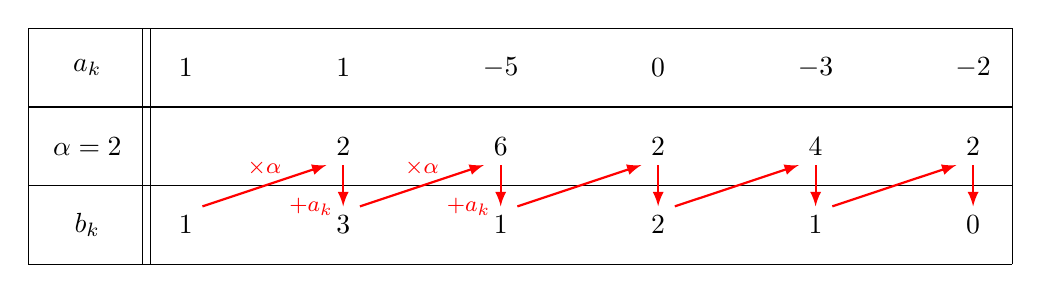 \begin{tikzpicture}[scale=1]


% Coeff de P : a_k
\node at (1,3) {$1$};
\node at (3,3) {$1$};
\node at (5,3) {$-5$};
\node at (7,3) {$0$};
\node at (9,3) {$-3$};
\node at (11,3) {$-2$};

% Fois alpha
\node (C2) at (3,2) {$2$};
\node (C3) at (5,2) {$6$};
\node (C4) at (7,2) {$2$};
\node (C5) at (9,2) {$4$};
\node (C6) at (11,2) {$2$};

% Coeff b_k
\node(B1)  at (1,1) {$1$};
\node (B2) at (3,1) {$3$};
\node (B3) at (5,1) {$1$};
\node (B4) at (7,1) {$2$};
\node (B5) at (9,1) {$1$};
\node (B6) at (11,1) {$0$};

\draw (-1,0.5)--(11.5,0.5);
\draw (-1,1.5)--(11.5,1.5);
\draw (-1,2.5)--(11.5,2.5);
\draw (-1,3.5)--(11.5,3.5);
\draw (11.5,0.5)--(11.5,3.5);
\draw (0.45,0.5)--(0.45,3.5);
\draw (0.55,0.5)--(0.55,3.5);
\draw (-1,0.5)--(-1,3.5);

\node at (-0.25,3) {$a_k$};
\node at (-0.25,2) {$\alpha=2$};
\node at (-0.25,1) {$b_k$};

\draw [->,>=latex,thick, red] (B1.north east) -- (C2.south west) node[midway, above] {\footnotesize $\times \alpha$};
\draw [->,>=latex,thick, red] (C2.south) -- (B2.north) node[left] {\footnotesize $+a_k$};
\draw [->,>=latex,thick, red] (B2.north east) -- (C3.south west) node[midway, above] {\footnotesize $\times \alpha$};
\draw [->,>=latex,thick, red] (C3.south) -- (B3.north) node[left] {\footnotesize $+a_k$};
\draw [->,>=latex,thick, red] (B3.north east) -- (C4.south west);
\draw [->,>=latex,thick, red] (C4.south) -- (B4.north) ;
\draw [->,>=latex,thick, red] (B4.north east) -- (C5.south west);
\draw [->,>=latex,thick, red] (C5.south) -- (B5.north) ;
\draw [->,>=latex,thick, red] (B5.north east) -- (C6.south west);
\draw [->,>=latex,thick, red] (C6.south) -- (B6.north) ;

\end{tikzpicture}
